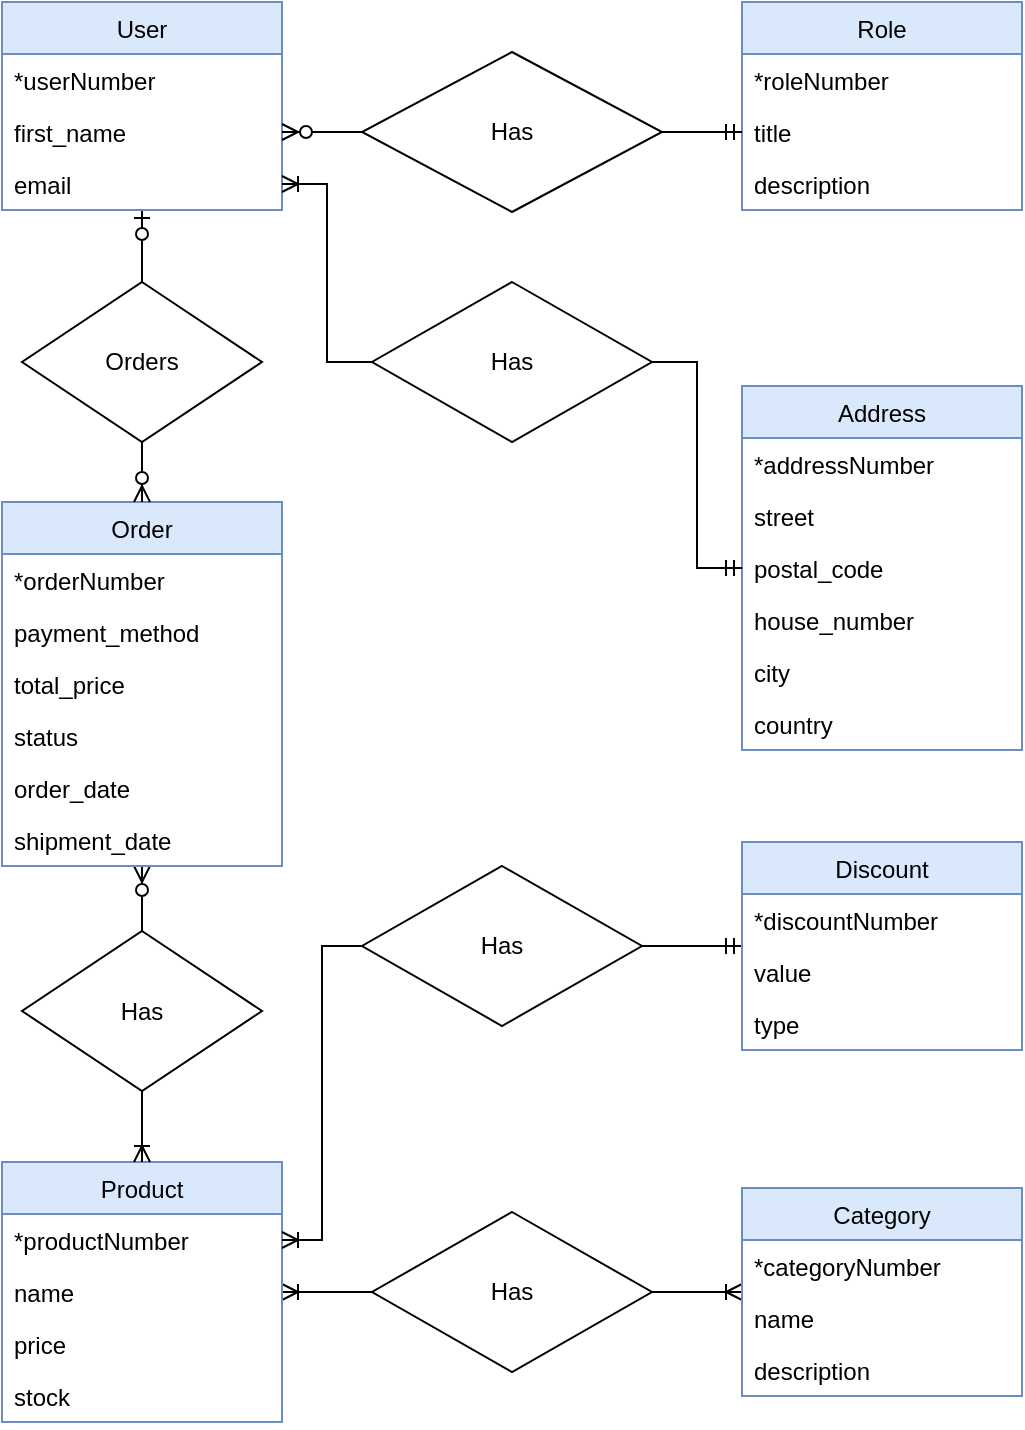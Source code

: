 <mxfile version="14.4.8" type="device"><diagram id="7NoebPcRVMKucEMgUqCs" name="Page-1"><mxGraphModel dx="1422" dy="737" grid="1" gridSize="10" guides="1" tooltips="1" connect="1" arrows="1" fold="1" page="1" pageScale="1" pageWidth="827" pageHeight="1169" math="0" shadow="0"><root><mxCell id="0"/><mxCell id="1" parent="0"/><mxCell id="L1kliDYbiulv1qOlAG1H-21" style="edgeStyle=orthogonalEdgeStyle;rounded=0;orthogonalLoop=1;jettySize=auto;html=1;exitX=0.5;exitY=1;exitDx=0;exitDy=0;entryX=0.5;entryY=0;entryDx=0;entryDy=0;startArrow=ERzeroToOne;startFill=1;endArrow=none;endFill=0;" edge="1" parent="1" source="L1kliDYbiulv1qOlAG1H-1" target="L1kliDYbiulv1qOlAG1H-20"><mxGeometry relative="1" as="geometry"/></mxCell><mxCell id="L1kliDYbiulv1qOlAG1H-1" value="User" style="swimlane;fontStyle=0;childLayout=stackLayout;horizontal=1;startSize=26;fillColor=#dae8fc;horizontalStack=0;resizeParent=1;resizeParentMax=0;resizeLast=0;collapsible=1;marginBottom=0;strokeColor=#6c8ebf;" vertex="1" parent="1"><mxGeometry x="40" y="40" width="140" height="104" as="geometry"/></mxCell><mxCell id="L1kliDYbiulv1qOlAG1H-2" value="*userNumber" style="text;strokeColor=none;fillColor=none;align=left;verticalAlign=top;spacingLeft=4;spacingRight=4;overflow=hidden;rotatable=0;points=[[0,0.5],[1,0.5]];portConstraint=eastwest;" vertex="1" parent="L1kliDYbiulv1qOlAG1H-1"><mxGeometry y="26" width="140" height="26" as="geometry"/></mxCell><mxCell id="L1kliDYbiulv1qOlAG1H-3" value="first_name" style="text;strokeColor=none;fillColor=none;align=left;verticalAlign=top;spacingLeft=4;spacingRight=4;overflow=hidden;rotatable=0;points=[[0,0.5],[1,0.5]];portConstraint=eastwest;" vertex="1" parent="L1kliDYbiulv1qOlAG1H-1"><mxGeometry y="52" width="140" height="26" as="geometry"/></mxCell><mxCell id="L1kliDYbiulv1qOlAG1H-4" value="email" style="text;strokeColor=none;fillColor=none;align=left;verticalAlign=top;spacingLeft=4;spacingRight=4;overflow=hidden;rotatable=0;points=[[0,0.5],[1,0.5]];portConstraint=eastwest;" vertex="1" parent="L1kliDYbiulv1qOlAG1H-1"><mxGeometry y="78" width="140" height="26" as="geometry"/></mxCell><mxCell id="L1kliDYbiulv1qOlAG1H-5" value="Role" style="swimlane;fontStyle=0;childLayout=stackLayout;horizontal=1;startSize=26;fillColor=#dae8fc;horizontalStack=0;resizeParent=1;resizeParentMax=0;resizeLast=0;collapsible=1;marginBottom=0;strokeColor=#6c8ebf;" vertex="1" parent="1"><mxGeometry x="410" y="40" width="140" height="104" as="geometry"/></mxCell><mxCell id="L1kliDYbiulv1qOlAG1H-7" value="*roleNumber" style="text;strokeColor=none;fillColor=none;align=left;verticalAlign=top;spacingLeft=4;spacingRight=4;overflow=hidden;rotatable=0;points=[[0,0.5],[1,0.5]];portConstraint=eastwest;" vertex="1" parent="L1kliDYbiulv1qOlAG1H-5"><mxGeometry y="26" width="140" height="26" as="geometry"/></mxCell><mxCell id="L1kliDYbiulv1qOlAG1H-6" value="title" style="text;strokeColor=none;fillColor=none;align=left;verticalAlign=top;spacingLeft=4;spacingRight=4;overflow=hidden;rotatable=0;points=[[0,0.5],[1,0.5]];portConstraint=eastwest;" vertex="1" parent="L1kliDYbiulv1qOlAG1H-5"><mxGeometry y="52" width="140" height="26" as="geometry"/></mxCell><mxCell id="L1kliDYbiulv1qOlAG1H-8" value="description" style="text;strokeColor=none;fillColor=none;align=left;verticalAlign=top;spacingLeft=4;spacingRight=4;overflow=hidden;rotatable=0;points=[[0,0.5],[1,0.5]];portConstraint=eastwest;" vertex="1" parent="L1kliDYbiulv1qOlAG1H-5"><mxGeometry y="78" width="140" height="26" as="geometry"/></mxCell><mxCell id="L1kliDYbiulv1qOlAG1H-9" style="edgeStyle=orthogonalEdgeStyle;rounded=0;orthogonalLoop=1;jettySize=auto;html=1;exitX=1;exitY=0.5;exitDx=0;exitDy=0;entryX=0;entryY=0.5;entryDx=0;entryDy=0;startArrow=none;startFill=0;endArrow=ERmandOne;endFill=0;" edge="1" parent="1" source="L1kliDYbiulv1qOlAG1H-10" target="L1kliDYbiulv1qOlAG1H-6"><mxGeometry relative="1" as="geometry"/></mxCell><mxCell id="L1kliDYbiulv1qOlAG1H-10" value="Has" style="rhombus;whiteSpace=wrap;html=1;" vertex="1" parent="1"><mxGeometry x="220" y="65" width="150" height="80" as="geometry"/></mxCell><mxCell id="L1kliDYbiulv1qOlAG1H-11" style="edgeStyle=orthogonalEdgeStyle;rounded=0;orthogonalLoop=1;jettySize=auto;html=1;exitX=1;exitY=0.5;exitDx=0;exitDy=0;entryX=0;entryY=0.5;entryDx=0;entryDy=0;startArrow=ERzeroToMany;startFill=1;endArrow=none;endFill=0;" edge="1" parent="1" source="L1kliDYbiulv1qOlAG1H-3" target="L1kliDYbiulv1qOlAG1H-10"><mxGeometry relative="1" as="geometry"><mxPoint x="180" y="105" as="sourcePoint"/><mxPoint x="410" y="105" as="targetPoint"/></mxGeometry></mxCell><mxCell id="L1kliDYbiulv1qOlAG1H-42" style="edgeStyle=orthogonalEdgeStyle;rounded=0;orthogonalLoop=1;jettySize=auto;html=1;entryX=0.5;entryY=0;entryDx=0;entryDy=0;startArrow=ERzeroToMany;startFill=1;endArrow=none;endFill=0;" edge="1" parent="1" source="L1kliDYbiulv1qOlAG1H-12" target="L1kliDYbiulv1qOlAG1H-39"><mxGeometry relative="1" as="geometry"/></mxCell><mxCell id="L1kliDYbiulv1qOlAG1H-12" value="Order" style="swimlane;fontStyle=0;childLayout=stackLayout;horizontal=1;startSize=26;fillColor=#dae8fc;horizontalStack=0;resizeParent=1;resizeParentMax=0;resizeLast=0;collapsible=1;marginBottom=0;strokeColor=#6c8ebf;" vertex="1" parent="1"><mxGeometry x="40" y="290" width="140" height="182" as="geometry"/></mxCell><mxCell id="L1kliDYbiulv1qOlAG1H-13" value="*orderNumber" style="text;strokeColor=none;fillColor=none;align=left;verticalAlign=top;spacingLeft=4;spacingRight=4;overflow=hidden;rotatable=0;points=[[0,0.5],[1,0.5]];portConstraint=eastwest;" vertex="1" parent="L1kliDYbiulv1qOlAG1H-12"><mxGeometry y="26" width="140" height="26" as="geometry"/></mxCell><mxCell id="L1kliDYbiulv1qOlAG1H-14" value="payment_method" style="text;strokeColor=none;fillColor=none;align=left;verticalAlign=top;spacingLeft=4;spacingRight=4;overflow=hidden;rotatable=0;points=[[0,0.5],[1,0.5]];portConstraint=eastwest;" vertex="1" parent="L1kliDYbiulv1qOlAG1H-12"><mxGeometry y="52" width="140" height="26" as="geometry"/></mxCell><mxCell id="L1kliDYbiulv1qOlAG1H-15" value="total_price" style="text;strokeColor=none;fillColor=none;align=left;verticalAlign=top;spacingLeft=4;spacingRight=4;overflow=hidden;rotatable=0;points=[[0,0.5],[1,0.5]];portConstraint=eastwest;" vertex="1" parent="L1kliDYbiulv1qOlAG1H-12"><mxGeometry y="78" width="140" height="26" as="geometry"/></mxCell><mxCell id="L1kliDYbiulv1qOlAG1H-16" value="status" style="text;strokeColor=none;fillColor=none;align=left;verticalAlign=top;spacingLeft=4;spacingRight=4;overflow=hidden;rotatable=0;points=[[0,0.5],[1,0.5]];portConstraint=eastwest;" vertex="1" parent="L1kliDYbiulv1qOlAG1H-12"><mxGeometry y="104" width="140" height="26" as="geometry"/></mxCell><mxCell id="L1kliDYbiulv1qOlAG1H-17" value="order_date" style="text;strokeColor=none;fillColor=none;align=left;verticalAlign=top;spacingLeft=4;spacingRight=4;overflow=hidden;rotatable=0;points=[[0,0.5],[1,0.5]];portConstraint=eastwest;" vertex="1" parent="L1kliDYbiulv1qOlAG1H-12"><mxGeometry y="130" width="140" height="26" as="geometry"/></mxCell><mxCell id="L1kliDYbiulv1qOlAG1H-18" value="shipment_date" style="text;strokeColor=none;fillColor=none;align=left;verticalAlign=top;spacingLeft=4;spacingRight=4;overflow=hidden;rotatable=0;points=[[0,0.5],[1,0.5]];portConstraint=eastwest;" vertex="1" parent="L1kliDYbiulv1qOlAG1H-12"><mxGeometry y="156" width="140" height="26" as="geometry"/></mxCell><mxCell id="L1kliDYbiulv1qOlAG1H-22" style="edgeStyle=orthogonalEdgeStyle;rounded=0;orthogonalLoop=1;jettySize=auto;html=1;exitX=0.5;exitY=1;exitDx=0;exitDy=0;entryX=0.5;entryY=0;entryDx=0;entryDy=0;startArrow=none;startFill=0;endArrow=ERzeroToMany;endFill=1;" edge="1" parent="1" source="L1kliDYbiulv1qOlAG1H-20" target="L1kliDYbiulv1qOlAG1H-12"><mxGeometry relative="1" as="geometry"/></mxCell><mxCell id="L1kliDYbiulv1qOlAG1H-20" value="Orders" style="rhombus;whiteSpace=wrap;html=1;" vertex="1" parent="1"><mxGeometry x="50" y="180" width="120" height="80" as="geometry"/></mxCell><mxCell id="L1kliDYbiulv1qOlAG1H-23" value="Address" style="swimlane;fontStyle=0;childLayout=stackLayout;horizontal=1;startSize=26;fillColor=#dae8fc;horizontalStack=0;resizeParent=1;resizeParentMax=0;resizeLast=0;collapsible=1;marginBottom=0;strokeColor=#6c8ebf;" vertex="1" parent="1"><mxGeometry x="410" y="232" width="140" height="182" as="geometry"/></mxCell><mxCell id="L1kliDYbiulv1qOlAG1H-24" value="*addressNumber" style="text;strokeColor=none;fillColor=none;align=left;verticalAlign=top;spacingLeft=4;spacingRight=4;overflow=hidden;rotatable=0;points=[[0,0.5],[1,0.5]];portConstraint=eastwest;" vertex="1" parent="L1kliDYbiulv1qOlAG1H-23"><mxGeometry y="26" width="140" height="26" as="geometry"/></mxCell><mxCell id="L1kliDYbiulv1qOlAG1H-25" value="street" style="text;strokeColor=none;fillColor=none;align=left;verticalAlign=top;spacingLeft=4;spacingRight=4;overflow=hidden;rotatable=0;points=[[0,0.5],[1,0.5]];portConstraint=eastwest;" vertex="1" parent="L1kliDYbiulv1qOlAG1H-23"><mxGeometry y="52" width="140" height="26" as="geometry"/></mxCell><mxCell id="L1kliDYbiulv1qOlAG1H-26" value="postal_code" style="text;strokeColor=none;fillColor=none;align=left;verticalAlign=top;spacingLeft=4;spacingRight=4;overflow=hidden;rotatable=0;points=[[0,0.5],[1,0.5]];portConstraint=eastwest;" vertex="1" parent="L1kliDYbiulv1qOlAG1H-23"><mxGeometry y="78" width="140" height="26" as="geometry"/></mxCell><mxCell id="L1kliDYbiulv1qOlAG1H-27" value="house_number" style="text;strokeColor=none;fillColor=none;align=left;verticalAlign=top;spacingLeft=4;spacingRight=4;overflow=hidden;rotatable=0;points=[[0,0.5],[1,0.5]];portConstraint=eastwest;" vertex="1" parent="L1kliDYbiulv1qOlAG1H-23"><mxGeometry y="104" width="140" height="26" as="geometry"/></mxCell><mxCell id="L1kliDYbiulv1qOlAG1H-28" value="city" style="text;strokeColor=none;fillColor=none;align=left;verticalAlign=top;spacingLeft=4;spacingRight=4;overflow=hidden;rotatable=0;points=[[0,0.5],[1,0.5]];portConstraint=eastwest;" vertex="1" parent="L1kliDYbiulv1qOlAG1H-23"><mxGeometry y="130" width="140" height="26" as="geometry"/></mxCell><mxCell id="L1kliDYbiulv1qOlAG1H-29" value="country" style="text;strokeColor=none;fillColor=none;align=left;verticalAlign=top;spacingLeft=4;spacingRight=4;overflow=hidden;rotatable=0;points=[[0,0.5],[1,0.5]];portConstraint=eastwest;" vertex="1" parent="L1kliDYbiulv1qOlAG1H-23"><mxGeometry y="156" width="140" height="26" as="geometry"/></mxCell><mxCell id="L1kliDYbiulv1qOlAG1H-32" style="edgeStyle=orthogonalEdgeStyle;rounded=0;orthogonalLoop=1;jettySize=auto;html=1;exitX=1;exitY=0.5;exitDx=0;exitDy=0;entryX=0;entryY=0.5;entryDx=0;entryDy=0;startArrow=none;startFill=0;endArrow=ERmandOne;endFill=0;" edge="1" parent="1" source="L1kliDYbiulv1qOlAG1H-30" target="L1kliDYbiulv1qOlAG1H-26"><mxGeometry relative="1" as="geometry"/></mxCell><mxCell id="L1kliDYbiulv1qOlAG1H-30" value="Has" style="rhombus;whiteSpace=wrap;html=1;" vertex="1" parent="1"><mxGeometry x="225" y="180" width="140" height="80" as="geometry"/></mxCell><mxCell id="L1kliDYbiulv1qOlAG1H-31" style="edgeStyle=orthogonalEdgeStyle;rounded=0;orthogonalLoop=1;jettySize=auto;html=1;exitX=1;exitY=0.5;exitDx=0;exitDy=0;entryX=0;entryY=0.5;entryDx=0;entryDy=0;startArrow=ERoneToMany;startFill=0;endArrow=none;endFill=0;" edge="1" parent="1" source="L1kliDYbiulv1qOlAG1H-4" target="L1kliDYbiulv1qOlAG1H-30"><mxGeometry relative="1" as="geometry"/></mxCell><mxCell id="L1kliDYbiulv1qOlAG1H-58" style="edgeStyle=orthogonalEdgeStyle;rounded=0;orthogonalLoop=1;jettySize=auto;html=1;entryX=0;entryY=0.5;entryDx=0;entryDy=0;startArrow=ERoneToMany;startFill=0;endArrow=none;endFill=0;" edge="1" parent="1" source="L1kliDYbiulv1qOlAG1H-33" target="L1kliDYbiulv1qOlAG1H-53"><mxGeometry relative="1" as="geometry"/></mxCell><mxCell id="L1kliDYbiulv1qOlAG1H-33" value="Product" style="swimlane;fontStyle=0;childLayout=stackLayout;horizontal=1;startSize=26;fillColor=#dae8fc;horizontalStack=0;resizeParent=1;resizeParentMax=0;resizeLast=0;collapsible=1;marginBottom=0;strokeColor=#6c8ebf;" vertex="1" parent="1"><mxGeometry x="40" y="620" width="140" height="130" as="geometry"/></mxCell><mxCell id="L1kliDYbiulv1qOlAG1H-34" value="*productNumber" style="text;strokeColor=none;fillColor=none;align=left;verticalAlign=top;spacingLeft=4;spacingRight=4;overflow=hidden;rotatable=0;points=[[0,0.5],[1,0.5]];portConstraint=eastwest;" vertex="1" parent="L1kliDYbiulv1qOlAG1H-33"><mxGeometry y="26" width="140" height="26" as="geometry"/></mxCell><mxCell id="L1kliDYbiulv1qOlAG1H-35" value="name" style="text;strokeColor=none;fillColor=none;align=left;verticalAlign=top;spacingLeft=4;spacingRight=4;overflow=hidden;rotatable=0;points=[[0,0.5],[1,0.5]];portConstraint=eastwest;" vertex="1" parent="L1kliDYbiulv1qOlAG1H-33"><mxGeometry y="52" width="140" height="26" as="geometry"/></mxCell><mxCell id="L1kliDYbiulv1qOlAG1H-36" value="price" style="text;strokeColor=none;fillColor=none;align=left;verticalAlign=top;spacingLeft=4;spacingRight=4;overflow=hidden;rotatable=0;points=[[0,0.5],[1,0.5]];portConstraint=eastwest;" vertex="1" parent="L1kliDYbiulv1qOlAG1H-33"><mxGeometry y="78" width="140" height="26" as="geometry"/></mxCell><mxCell id="L1kliDYbiulv1qOlAG1H-37" value="stock" style="text;strokeColor=none;fillColor=none;align=left;verticalAlign=top;spacingLeft=4;spacingRight=4;overflow=hidden;rotatable=0;points=[[0,0.5],[1,0.5]];portConstraint=eastwest;" vertex="1" parent="L1kliDYbiulv1qOlAG1H-33"><mxGeometry y="104" width="140" height="26" as="geometry"/></mxCell><mxCell id="L1kliDYbiulv1qOlAG1H-43" style="edgeStyle=orthogonalEdgeStyle;rounded=0;orthogonalLoop=1;jettySize=auto;html=1;entryX=0.5;entryY=0;entryDx=0;entryDy=0;startArrow=none;startFill=0;endArrow=ERoneToMany;endFill=0;" edge="1" parent="1" source="L1kliDYbiulv1qOlAG1H-39" target="L1kliDYbiulv1qOlAG1H-33"><mxGeometry relative="1" as="geometry"/></mxCell><mxCell id="L1kliDYbiulv1qOlAG1H-39" value="Has" style="rhombus;whiteSpace=wrap;html=1;" vertex="1" parent="1"><mxGeometry x="50" y="504.5" width="120" height="80" as="geometry"/></mxCell><mxCell id="L1kliDYbiulv1qOlAG1H-55" style="edgeStyle=orthogonalEdgeStyle;rounded=0;orthogonalLoop=1;jettySize=auto;html=1;entryX=1;entryY=0.5;entryDx=0;entryDy=0;startArrow=ERmandOne;startFill=0;endArrow=none;endFill=0;" edge="1" parent="1" source="L1kliDYbiulv1qOlAG1H-44" target="L1kliDYbiulv1qOlAG1H-52"><mxGeometry relative="1" as="geometry"/></mxCell><mxCell id="L1kliDYbiulv1qOlAG1H-44" value="Discount" style="swimlane;fontStyle=0;childLayout=stackLayout;horizontal=1;startSize=26;fillColor=#dae8fc;horizontalStack=0;resizeParent=1;resizeParentMax=0;resizeLast=0;collapsible=1;marginBottom=0;strokeColor=#6c8ebf;" vertex="1" parent="1"><mxGeometry x="410" y="460" width="140" height="104" as="geometry"/></mxCell><mxCell id="L1kliDYbiulv1qOlAG1H-45" value="*discountNumber" style="text;strokeColor=none;fillColor=none;align=left;verticalAlign=top;spacingLeft=4;spacingRight=4;overflow=hidden;rotatable=0;points=[[0,0.5],[1,0.5]];portConstraint=eastwest;" vertex="1" parent="L1kliDYbiulv1qOlAG1H-44"><mxGeometry y="26" width="140" height="26" as="geometry"/></mxCell><mxCell id="L1kliDYbiulv1qOlAG1H-46" value="value" style="text;strokeColor=none;fillColor=none;align=left;verticalAlign=top;spacingLeft=4;spacingRight=4;overflow=hidden;rotatable=0;points=[[0,0.5],[1,0.5]];portConstraint=eastwest;" vertex="1" parent="L1kliDYbiulv1qOlAG1H-44"><mxGeometry y="52" width="140" height="26" as="geometry"/></mxCell><mxCell id="L1kliDYbiulv1qOlAG1H-47" value="type" style="text;strokeColor=none;fillColor=none;align=left;verticalAlign=top;spacingLeft=4;spacingRight=4;overflow=hidden;rotatable=0;points=[[0,0.5],[1,0.5]];portConstraint=eastwest;" vertex="1" parent="L1kliDYbiulv1qOlAG1H-44"><mxGeometry y="78" width="140" height="26" as="geometry"/></mxCell><mxCell id="L1kliDYbiulv1qOlAG1H-57" style="edgeStyle=orthogonalEdgeStyle;rounded=0;orthogonalLoop=1;jettySize=auto;html=1;entryX=1;entryY=0.5;entryDx=0;entryDy=0;startArrow=ERoneToMany;startFill=0;endArrow=none;endFill=0;" edge="1" parent="1" source="L1kliDYbiulv1qOlAG1H-48" target="L1kliDYbiulv1qOlAG1H-53"><mxGeometry relative="1" as="geometry"/></mxCell><mxCell id="L1kliDYbiulv1qOlAG1H-48" value="Category" style="swimlane;fontStyle=0;childLayout=stackLayout;horizontal=1;startSize=26;fillColor=#dae8fc;horizontalStack=0;resizeParent=1;resizeParentMax=0;resizeLast=0;collapsible=1;marginBottom=0;strokeColor=#6c8ebf;" vertex="1" parent="1"><mxGeometry x="410" y="633" width="140" height="104" as="geometry"/></mxCell><mxCell id="L1kliDYbiulv1qOlAG1H-49" value="*categoryNumber" style="text;strokeColor=none;fillColor=none;align=left;verticalAlign=top;spacingLeft=4;spacingRight=4;overflow=hidden;rotatable=0;points=[[0,0.5],[1,0.5]];portConstraint=eastwest;" vertex="1" parent="L1kliDYbiulv1qOlAG1H-48"><mxGeometry y="26" width="140" height="26" as="geometry"/></mxCell><mxCell id="L1kliDYbiulv1qOlAG1H-50" value="name" style="text;strokeColor=none;fillColor=none;align=left;verticalAlign=top;spacingLeft=4;spacingRight=4;overflow=hidden;rotatable=0;points=[[0,0.5],[1,0.5]];portConstraint=eastwest;" vertex="1" parent="L1kliDYbiulv1qOlAG1H-48"><mxGeometry y="52" width="140" height="26" as="geometry"/></mxCell><mxCell id="L1kliDYbiulv1qOlAG1H-51" value="description" style="text;strokeColor=none;fillColor=none;align=left;verticalAlign=top;spacingLeft=4;spacingRight=4;overflow=hidden;rotatable=0;points=[[0,0.5],[1,0.5]];portConstraint=eastwest;" vertex="1" parent="L1kliDYbiulv1qOlAG1H-48"><mxGeometry y="78" width="140" height="26" as="geometry"/></mxCell><mxCell id="L1kliDYbiulv1qOlAG1H-52" value="Has" style="rhombus;whiteSpace=wrap;html=1;" vertex="1" parent="1"><mxGeometry x="220" y="472" width="140" height="80" as="geometry"/></mxCell><mxCell id="L1kliDYbiulv1qOlAG1H-53" value="Has" style="rhombus;whiteSpace=wrap;html=1;" vertex="1" parent="1"><mxGeometry x="225" y="645" width="140" height="80" as="geometry"/></mxCell><mxCell id="L1kliDYbiulv1qOlAG1H-56" style="edgeStyle=orthogonalEdgeStyle;rounded=0;orthogonalLoop=1;jettySize=auto;html=1;exitX=1;exitY=0.5;exitDx=0;exitDy=0;entryX=0;entryY=0.5;entryDx=0;entryDy=0;startArrow=ERoneToMany;startFill=0;endArrow=none;endFill=0;" edge="1" parent="1" source="L1kliDYbiulv1qOlAG1H-34" target="L1kliDYbiulv1qOlAG1H-52"><mxGeometry relative="1" as="geometry"/></mxCell></root></mxGraphModel></diagram></mxfile>